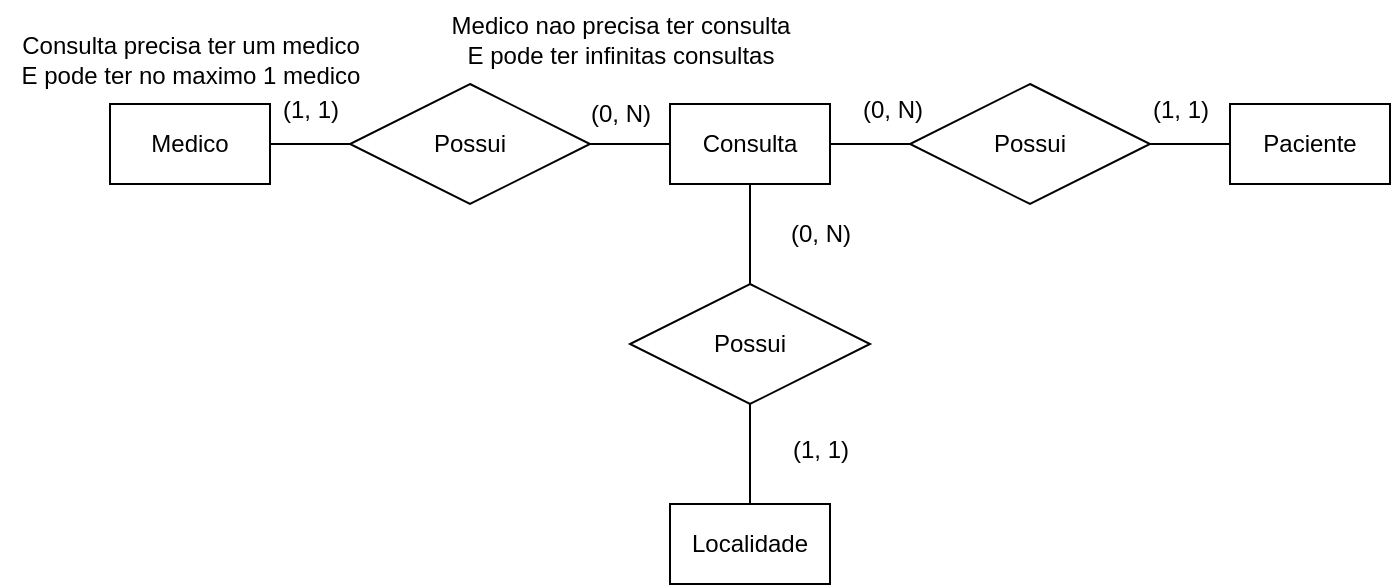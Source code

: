 <mxfile version="26.2.3" pages="2">
  <diagram name="Modelo Conceitual " id="J8-NPSaki1q0BmcJZ0uH">
    <mxGraphModel dx="908" dy="529" grid="1" gridSize="10" guides="1" tooltips="1" connect="1" arrows="1" fold="1" page="1" pageScale="1" pageWidth="827" pageHeight="1169" math="0" shadow="0">
      <root>
        <mxCell id="0" />
        <mxCell id="1" parent="0" />
        <mxCell id="csv1PI0MtgJF5nKX8j9s-2" value="Medico" style="whiteSpace=wrap;html=1;align=center;" vertex="1" parent="1">
          <mxGeometry x="94" y="122" width="80" height="40" as="geometry" />
        </mxCell>
        <mxCell id="csv1PI0MtgJF5nKX8j9s-4" value="Paciente" style="whiteSpace=wrap;html=1;align=center;" vertex="1" parent="1">
          <mxGeometry x="654" y="122" width="80" height="40" as="geometry" />
        </mxCell>
        <mxCell id="csv1PI0MtgJF5nKX8j9s-10" value="" style="edgeStyle=orthogonalEdgeStyle;rounded=0;orthogonalLoop=1;jettySize=auto;html=1;endArrow=none;startFill=0;" edge="1" parent="1" source="csv1PI0MtgJF5nKX8j9s-5" target="csv1PI0MtgJF5nKX8j9s-7">
          <mxGeometry relative="1" as="geometry" />
        </mxCell>
        <mxCell id="csv1PI0MtgJF5nKX8j9s-16" value="" style="edgeStyle=orthogonalEdgeStyle;rounded=0;orthogonalLoop=1;jettySize=auto;html=1;endArrow=none;startFill=0;" edge="1" parent="1" source="csv1PI0MtgJF5nKX8j9s-5" target="csv1PI0MtgJF5nKX8j9s-14">
          <mxGeometry relative="1" as="geometry" />
        </mxCell>
        <mxCell id="csv1PI0MtgJF5nKX8j9s-5" value="Consulta" style="whiteSpace=wrap;html=1;align=center;" vertex="1" parent="1">
          <mxGeometry x="374" y="122" width="80" height="40" as="geometry" />
        </mxCell>
        <mxCell id="csv1PI0MtgJF5nKX8j9s-19" value="" style="edgeStyle=orthogonalEdgeStyle;rounded=0;orthogonalLoop=1;jettySize=auto;html=1;endArrow=none;startFill=0;" edge="1" parent="1" source="csv1PI0MtgJF5nKX8j9s-6" target="csv1PI0MtgJF5nKX8j9s-18">
          <mxGeometry relative="1" as="geometry" />
        </mxCell>
        <mxCell id="csv1PI0MtgJF5nKX8j9s-6" value="Localidade" style="whiteSpace=wrap;html=1;align=center;" vertex="1" parent="1">
          <mxGeometry x="374" y="322" width="80" height="40" as="geometry" />
        </mxCell>
        <mxCell id="csv1PI0MtgJF5nKX8j9s-11" value="" style="edgeStyle=orthogonalEdgeStyle;rounded=0;orthogonalLoop=1;jettySize=auto;html=1;endArrow=none;startFill=0;endFill=1;" edge="1" parent="1" source="csv1PI0MtgJF5nKX8j9s-7" target="csv1PI0MtgJF5nKX8j9s-2">
          <mxGeometry relative="1" as="geometry" />
        </mxCell>
        <mxCell id="csv1PI0MtgJF5nKX8j9s-7" value="Possui" style="shape=rhombus;perimeter=rhombusPerimeter;whiteSpace=wrap;html=1;align=center;" vertex="1" parent="1">
          <mxGeometry x="214" y="112" width="120" height="60" as="geometry" />
        </mxCell>
        <mxCell id="csv1PI0MtgJF5nKX8j9s-17" value="" style="edgeStyle=orthogonalEdgeStyle;rounded=0;orthogonalLoop=1;jettySize=auto;html=1;endArrow=none;startFill=0;" edge="1" parent="1" source="csv1PI0MtgJF5nKX8j9s-14" target="csv1PI0MtgJF5nKX8j9s-4">
          <mxGeometry relative="1" as="geometry" />
        </mxCell>
        <mxCell id="csv1PI0MtgJF5nKX8j9s-14" value="Possui" style="shape=rhombus;perimeter=rhombusPerimeter;whiteSpace=wrap;html=1;align=center;" vertex="1" parent="1">
          <mxGeometry x="494" y="112" width="120" height="60" as="geometry" />
        </mxCell>
        <mxCell id="csv1PI0MtgJF5nKX8j9s-15" style="edgeStyle=orthogonalEdgeStyle;rounded=0;orthogonalLoop=1;jettySize=auto;html=1;exitX=0.5;exitY=1;exitDx=0;exitDy=0;" edge="1" parent="1" source="csv1PI0MtgJF5nKX8j9s-4" target="csv1PI0MtgJF5nKX8j9s-4">
          <mxGeometry relative="1" as="geometry" />
        </mxCell>
        <mxCell id="csv1PI0MtgJF5nKX8j9s-20" value="" style="edgeStyle=orthogonalEdgeStyle;rounded=0;orthogonalLoop=1;jettySize=auto;html=1;endArrow=none;startFill=0;" edge="1" parent="1" source="csv1PI0MtgJF5nKX8j9s-18" target="csv1PI0MtgJF5nKX8j9s-5">
          <mxGeometry relative="1" as="geometry" />
        </mxCell>
        <mxCell id="csv1PI0MtgJF5nKX8j9s-18" value="Possui" style="shape=rhombus;perimeter=rhombusPerimeter;whiteSpace=wrap;html=1;align=center;" vertex="1" parent="1">
          <mxGeometry x="354" y="212" width="120" height="60" as="geometry" />
        </mxCell>
        <mxCell id="csv1PI0MtgJF5nKX8j9s-22" value="(1, 1)" style="text;html=1;align=center;verticalAlign=middle;resizable=0;points=[];autosize=1;strokeColor=none;fillColor=none;" vertex="1" parent="1">
          <mxGeometry x="169" y="110" width="50" height="30" as="geometry" />
        </mxCell>
        <mxCell id="csv1PI0MtgJF5nKX8j9s-23" value="(0, N)" style="text;html=1;align=center;verticalAlign=middle;resizable=0;points=[];autosize=1;strokeColor=none;fillColor=none;" vertex="1" parent="1">
          <mxGeometry x="324" y="112" width="50" height="30" as="geometry" />
        </mxCell>
        <mxCell id="csv1PI0MtgJF5nKX8j9s-24" value="Consulta precisa ter um medico&lt;div&gt;E pode ter no maximo 1 medico&lt;/div&gt;" style="text;html=1;align=center;verticalAlign=middle;resizable=0;points=[];autosize=1;strokeColor=none;fillColor=none;" vertex="1" parent="1">
          <mxGeometry x="39" y="80" width="190" height="40" as="geometry" />
        </mxCell>
        <mxCell id="csv1PI0MtgJF5nKX8j9s-25" value="Medico nao precisa ter consulta&lt;div&gt;E pode ter infinitas consultas&lt;/div&gt;" style="text;html=1;align=center;verticalAlign=middle;resizable=0;points=[];autosize=1;strokeColor=none;fillColor=none;" vertex="1" parent="1">
          <mxGeometry x="254" y="70" width="190" height="40" as="geometry" />
        </mxCell>
        <mxCell id="csv1PI0MtgJF5nKX8j9s-26" value="(1, 1)" style="text;html=1;align=center;verticalAlign=middle;resizable=0;points=[];autosize=1;strokeColor=none;fillColor=none;" vertex="1" parent="1">
          <mxGeometry x="604" y="110" width="50" height="30" as="geometry" />
        </mxCell>
        <mxCell id="csv1PI0MtgJF5nKX8j9s-28" value="(0, N)" style="text;html=1;align=center;verticalAlign=middle;resizable=0;points=[];autosize=1;strokeColor=none;fillColor=none;" vertex="1" parent="1">
          <mxGeometry x="460" y="110" width="50" height="30" as="geometry" />
        </mxCell>
        <mxCell id="csv1PI0MtgJF5nKX8j9s-29" value="(0, N)" style="text;html=1;align=center;verticalAlign=middle;resizable=0;points=[];autosize=1;strokeColor=none;fillColor=none;" vertex="1" parent="1">
          <mxGeometry x="424" y="172" width="50" height="30" as="geometry" />
        </mxCell>
        <mxCell id="csv1PI0MtgJF5nKX8j9s-30" value="(1, 1)" style="text;html=1;align=center;verticalAlign=middle;resizable=0;points=[];autosize=1;strokeColor=none;fillColor=none;" vertex="1" parent="1">
          <mxGeometry x="424" y="280" width="50" height="30" as="geometry" />
        </mxCell>
      </root>
    </mxGraphModel>
  </diagram>
  <diagram id="7_J1uimldzyK4QimDBlw" name="Modelo Lógico ">
    <mxGraphModel dx="1044" dy="608" grid="1" gridSize="10" guides="1" tooltips="1" connect="1" arrows="1" fold="1" page="1" pageScale="1" pageWidth="827" pageHeight="1169" math="0" shadow="0">
      <root>
        <mxCell id="0" />
        <mxCell id="1" parent="0" />
      </root>
    </mxGraphModel>
  </diagram>
</mxfile>
